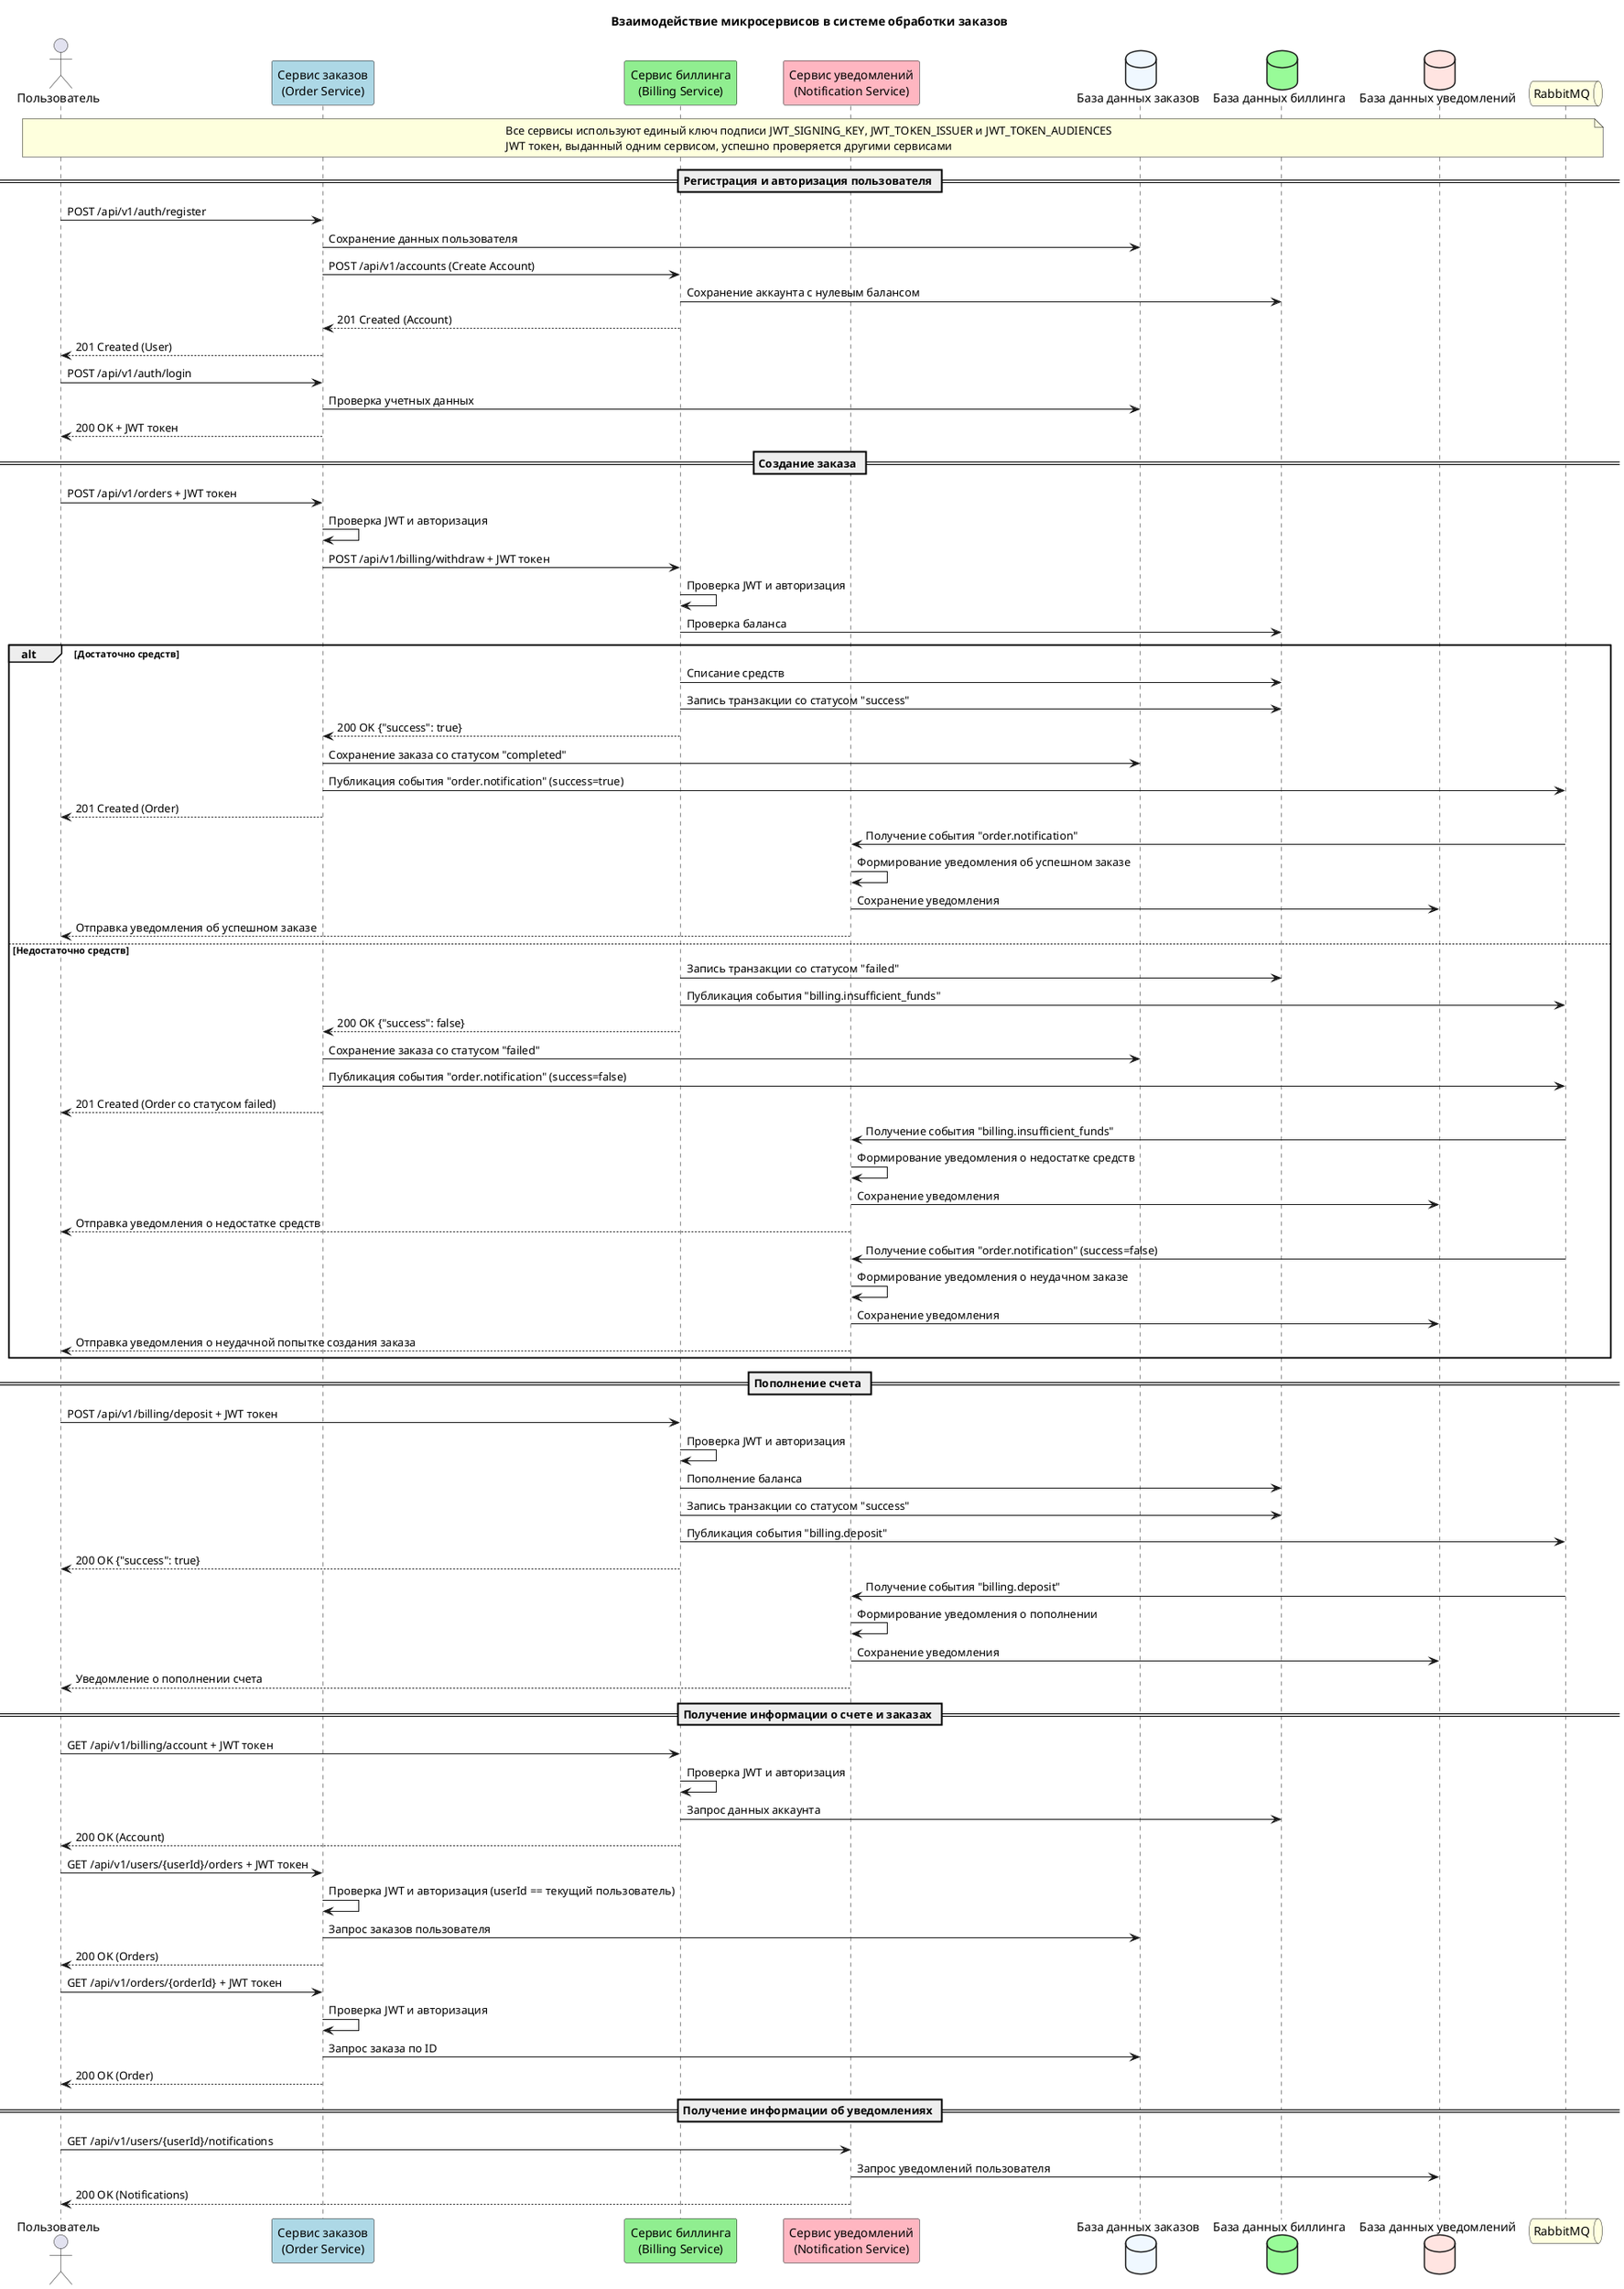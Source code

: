 @startuml
title Взаимодействие микросервисов в системе обработки заказов

actor Пользователь
participant "Сервис заказов\n(Order Service)" as OrderService #LightBlue
participant "Сервис биллинга\n(Billing Service)" as BillingService #LightGreen
participant "Сервис уведомлений\n(Notification Service)" as NotificationService #LightPink
database "База данных заказов" as OrderDB #AliceBlue
database "База данных биллинга" as BillingDB #PaleGreen
database "База данных уведомлений" as NotificationDB #MistyRose
queue "RabbitMQ" as RabbitMQ #LightYellow

note across: Все сервисы используют единый ключ подписи JWT_SIGNING_KEY, JWT_TOKEN_ISSUER и JWT_TOKEN_AUDIENCES\nJWT токен, выданный одним сервисом, успешно проверяется другими сервисами

== Регистрация и авторизация пользователя ==
Пользователь -> OrderService: POST /api/v1/auth/register
OrderService -> OrderDB: Сохранение данных пользователя
OrderService -> BillingService: POST /api/v1/accounts (Create Account)
BillingService -> BillingDB: Сохранение аккаунта с нулевым балансом
BillingService --> OrderService: 201 Created (Account)
OrderService --> Пользователь: 201 Created (User)

Пользователь -> OrderService: POST /api/v1/auth/login
OrderService -> OrderDB: Проверка учетных данных
OrderService --> Пользователь: 200 OK + JWT токен

== Создание заказа ==
Пользователь -> OrderService: POST /api/v1/orders + JWT токен
OrderService -> OrderService: Проверка JWT и авторизация
OrderService -> BillingService: POST /api/v1/billing/withdraw + JWT токен
BillingService -> BillingService: Проверка JWT и авторизация
BillingService -> BillingDB: Проверка баланса
alt Достаточно средств
    BillingService -> BillingDB: Списание средств
    BillingService -> BillingDB: Запись транзакции со статусом "success"
    BillingService --> OrderService: 200 OK {"success": true}
    OrderService -> OrderDB: Сохранение заказа со статусом "completed"
    OrderService -> RabbitMQ: Публикация события "order.notification" (success=true)
    OrderService --> Пользователь: 201 Created (Order)
    RabbitMQ -> NotificationService: Получение события "order.notification"
    NotificationService -> NotificationService: Формирование уведомления об успешном заказе
    NotificationService -> NotificationDB: Сохранение уведомления
    NotificationService --> Пользователь: Отправка уведомления об успешном заказе
else Недостаточно средств
    BillingService -> BillingDB: Запись транзакции со статусом "failed"
    BillingService -> RabbitMQ: Публикация события "billing.insufficient_funds"
    BillingService --> OrderService: 200 OK {"success": false}
    OrderService -> OrderDB: Сохранение заказа со статусом "failed"
    OrderService -> RabbitMQ: Публикация события "order.notification" (success=false)
    OrderService --> Пользователь: 201 Created (Order со статусом failed)
    RabbitMQ -> NotificationService: Получение события "billing.insufficient_funds"
    NotificationService -> NotificationService: Формирование уведомления о недостатке средств
    NotificationService -> NotificationDB: Сохранение уведомления
    NotificationService --> Пользователь: Отправка уведомления о недостатке средств
    RabbitMQ -> NotificationService: Получение события "order.notification" (success=false)
    NotificationService -> NotificationService: Формирование уведомления о неудачном заказе
    NotificationService -> NotificationDB: Сохранение уведомления
    NotificationService --> Пользователь: Отправка уведомления о неудачной попытке создания заказа
end

== Пополнение счета ==
Пользователь -> BillingService: POST /api/v1/billing/deposit + JWT токен
BillingService -> BillingService: Проверка JWT и авторизация
BillingService -> BillingDB: Пополнение баланса
BillingService -> BillingDB: Запись транзакции со статусом "success"
BillingService -> RabbitMQ: Публикация события "billing.deposit"
BillingService --> Пользователь: 200 OK {"success": true}
RabbitMQ -> NotificationService: Получение события "billing.deposit"
NotificationService -> NotificationService: Формирование уведомления о пополнении
NotificationService -> NotificationDB: Сохранение уведомления
NotificationService --> Пользователь: Уведомление о пополнении счета

== Получение информации о счете и заказах ==
Пользователь -> BillingService: GET /api/v1/billing/account + JWT токен
BillingService -> BillingService: Проверка JWT и авторизация
BillingService -> BillingDB: Запрос данных аккаунта
BillingService --> Пользователь: 200 OK (Account)

Пользователь -> OrderService: GET /api/v1/users/{userId}/orders + JWT токен
OrderService -> OrderService: Проверка JWT и авторизация (userId == текущий пользователь)
OrderService -> OrderDB: Запрос заказов пользователя
OrderService --> Пользователь: 200 OK (Orders)

Пользователь -> OrderService: GET /api/v1/orders/{orderId} + JWT токен
OrderService -> OrderService: Проверка JWT и авторизация
OrderService -> OrderDB: Запрос заказа по ID
OrderService --> Пользователь: 200 OK (Order)

== Получение информации об уведомлениях ==
Пользователь -> NotificationService: GET /api/v1/users/{userId}/notifications
NotificationService -> NotificationDB: Запрос уведомлений пользователя
NotificationService --> Пользователь: 200 OK (Notifications)
@enduml